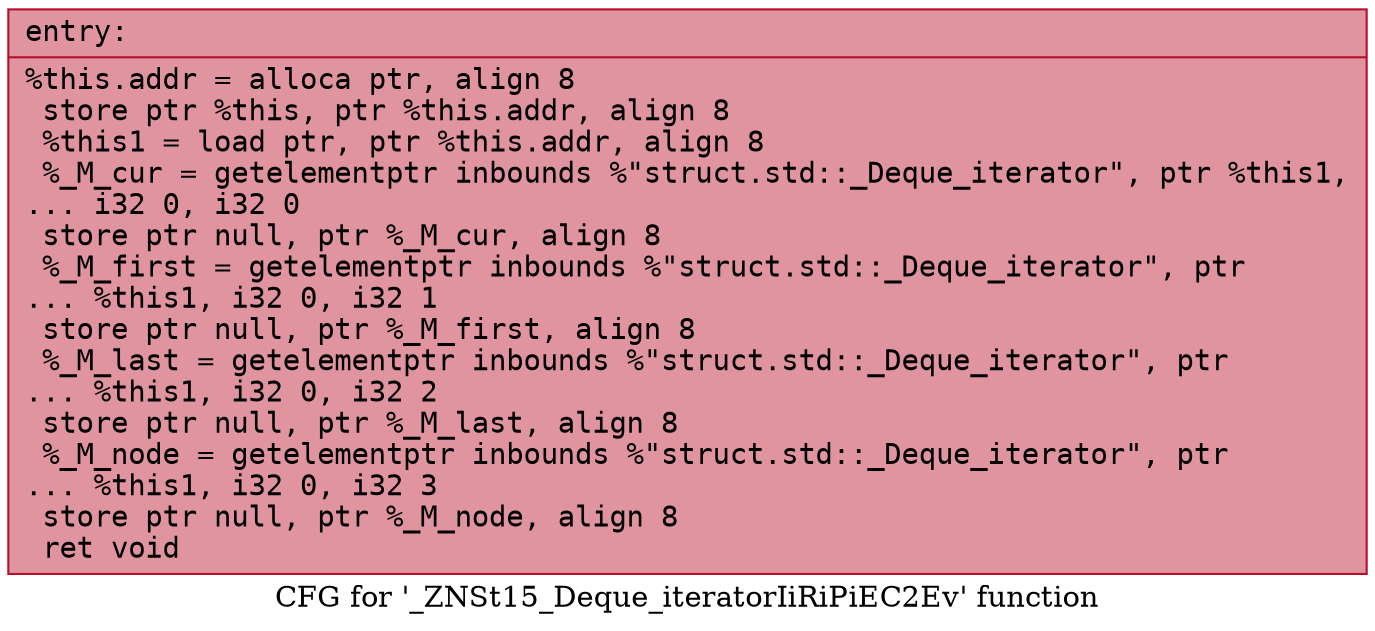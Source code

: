 digraph "CFG for '_ZNSt15_Deque_iteratorIiRiPiEC2Ev' function" {
	label="CFG for '_ZNSt15_Deque_iteratorIiRiPiEC2Ev' function";

	Node0x564619417110 [shape=record,color="#b70d28ff", style=filled, fillcolor="#b70d2870" fontname="Courier",label="{entry:\l|  %this.addr = alloca ptr, align 8\l  store ptr %this, ptr %this.addr, align 8\l  %this1 = load ptr, ptr %this.addr, align 8\l  %_M_cur = getelementptr inbounds %\"struct.std::_Deque_iterator\", ptr %this1,\l... i32 0, i32 0\l  store ptr null, ptr %_M_cur, align 8\l  %_M_first = getelementptr inbounds %\"struct.std::_Deque_iterator\", ptr\l... %this1, i32 0, i32 1\l  store ptr null, ptr %_M_first, align 8\l  %_M_last = getelementptr inbounds %\"struct.std::_Deque_iterator\", ptr\l... %this1, i32 0, i32 2\l  store ptr null, ptr %_M_last, align 8\l  %_M_node = getelementptr inbounds %\"struct.std::_Deque_iterator\", ptr\l... %this1, i32 0, i32 3\l  store ptr null, ptr %_M_node, align 8\l  ret void\l}"];
}
